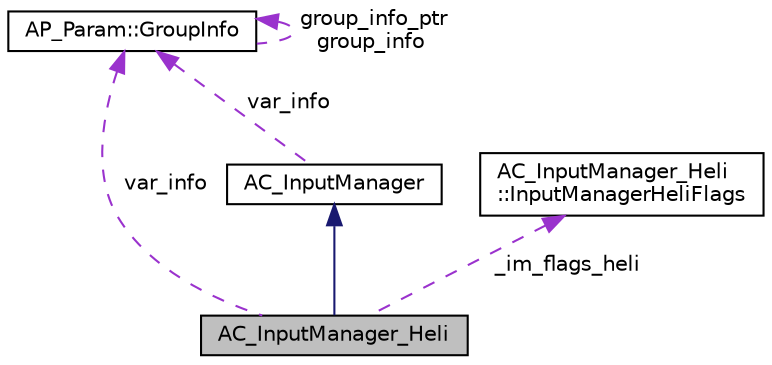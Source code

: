 digraph "AC_InputManager_Heli"
{
 // INTERACTIVE_SVG=YES
  edge [fontname="Helvetica",fontsize="10",labelfontname="Helvetica",labelfontsize="10"];
  node [fontname="Helvetica",fontsize="10",shape=record];
  Node1 [label="AC_InputManager_Heli",height=0.2,width=0.4,color="black", fillcolor="grey75", style="filled", fontcolor="black"];
  Node2 -> Node1 [dir="back",color="midnightblue",fontsize="10",style="solid",fontname="Helvetica"];
  Node2 [label="AC_InputManager",height=0.2,width=0.4,color="black", fillcolor="white", style="filled",URL="$classAC__InputManager.html",tooltip="Class managing the pilot&#39;s control inputs. "];
  Node3 -> Node2 [dir="back",color="darkorchid3",fontsize="10",style="dashed",label=" var_info" ,fontname="Helvetica"];
  Node3 [label="AP_Param::GroupInfo",height=0.2,width=0.4,color="black", fillcolor="white", style="filled",URL="$structAP__Param_1_1GroupInfo.html"];
  Node3 -> Node3 [dir="back",color="darkorchid3",fontsize="10",style="dashed",label=" group_info_ptr\ngroup_info" ,fontname="Helvetica"];
  Node3 -> Node1 [dir="back",color="darkorchid3",fontsize="10",style="dashed",label=" var_info" ,fontname="Helvetica"];
  Node4 -> Node1 [dir="back",color="darkorchid3",fontsize="10",style="dashed",label=" _im_flags_heli" ,fontname="Helvetica"];
  Node4 [label="AC_InputManager_Heli\l::InputManagerHeliFlags",height=0.2,width=0.4,color="black", fillcolor="white", style="filled",URL="$structAC__InputManager__Heli_1_1InputManagerHeliFlags.html"];
}
